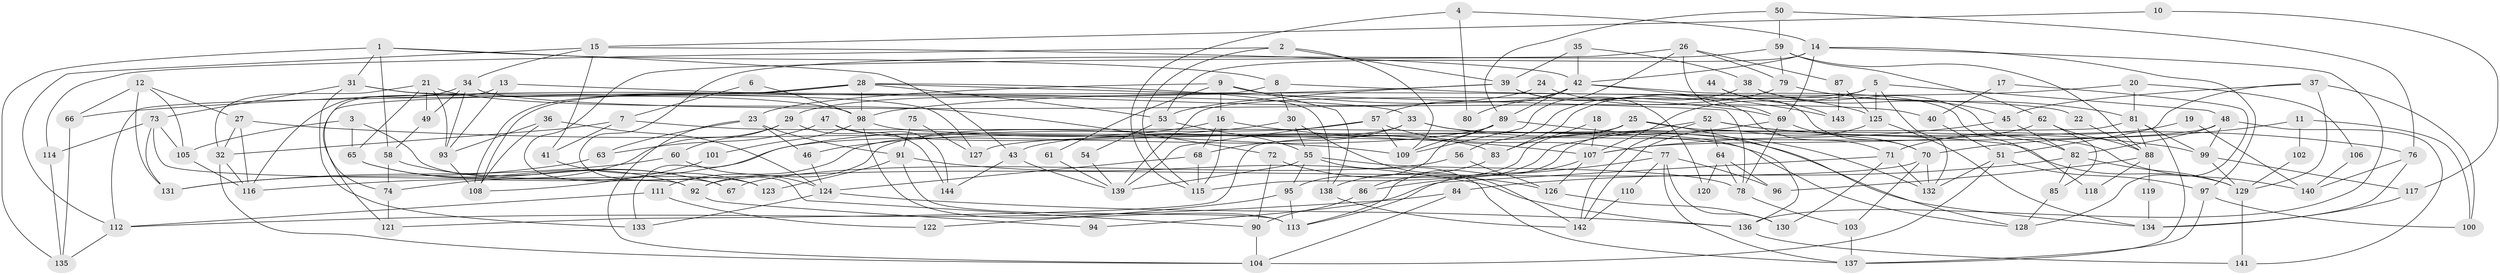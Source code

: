 // Generated by graph-tools (version 1.1) at 2025/50/03/09/25 04:50:40]
// undirected, 144 vertices, 288 edges
graph export_dot {
graph [start="1"]
  node [color=gray90,style=filled];
  1;
  2;
  3;
  4;
  5;
  6;
  7;
  8;
  9;
  10;
  11;
  12;
  13;
  14;
  15;
  16;
  17;
  18;
  19;
  20;
  21;
  22;
  23;
  24;
  25;
  26;
  27;
  28;
  29;
  30;
  31;
  32;
  33;
  34;
  35;
  36;
  37;
  38;
  39;
  40;
  41;
  42;
  43;
  44;
  45;
  46;
  47;
  48;
  49;
  50;
  51;
  52;
  53;
  54;
  55;
  56;
  57;
  58;
  59;
  60;
  61;
  62;
  63;
  64;
  65;
  66;
  67;
  68;
  69;
  70;
  71;
  72;
  73;
  74;
  75;
  76;
  77;
  78;
  79;
  80;
  81;
  82;
  83;
  84;
  85;
  86;
  87;
  88;
  89;
  90;
  91;
  92;
  93;
  94;
  95;
  96;
  97;
  98;
  99;
  100;
  101;
  102;
  103;
  104;
  105;
  106;
  107;
  108;
  109;
  110;
  111;
  112;
  113;
  114;
  115;
  116;
  117;
  118;
  119;
  120;
  121;
  122;
  123;
  124;
  125;
  126;
  127;
  128;
  129;
  130;
  131;
  132;
  133;
  134;
  135;
  136;
  137;
  138;
  139;
  140;
  141;
  142;
  143;
  144;
  1 -- 31;
  1 -- 58;
  1 -- 8;
  1 -- 43;
  1 -- 135;
  2 -- 115;
  2 -- 109;
  2 -- 39;
  2 -- 114;
  3 -- 65;
  3 -- 105;
  3 -- 123;
  4 -- 115;
  4 -- 14;
  4 -- 80;
  5 -- 107;
  5 -- 132;
  5 -- 48;
  5 -- 125;
  5 -- 139;
  6 -- 7;
  6 -- 98;
  7 -- 41;
  7 -- 32;
  7 -- 128;
  8 -- 112;
  8 -- 22;
  8 -- 30;
  9 -- 23;
  9 -- 138;
  9 -- 16;
  9 -- 61;
  9 -- 69;
  10 -- 117;
  10 -- 15;
  11 -- 100;
  11 -- 70;
  11 -- 102;
  12 -- 66;
  12 -- 27;
  12 -- 105;
  12 -- 131;
  13 -- 93;
  13 -- 33;
  13 -- 74;
  14 -- 69;
  14 -- 136;
  14 -- 42;
  14 -- 53;
  14 -- 97;
  15 -- 42;
  15 -- 112;
  15 -- 34;
  15 -- 41;
  16 -- 115;
  16 -- 68;
  16 -- 107;
  16 -- 133;
  17 -- 128;
  17 -- 40;
  18 -- 83;
  18 -- 107;
  19 -- 71;
  19 -- 140;
  20 -- 98;
  20 -- 81;
  20 -- 106;
  21 -- 32;
  21 -- 65;
  21 -- 49;
  21 -- 72;
  21 -- 93;
  22 -- 88;
  23 -- 91;
  23 -- 63;
  23 -- 46;
  23 -- 104;
  24 -- 29;
  24 -- 125;
  25 -- 128;
  25 -- 43;
  25 -- 115;
  25 -- 140;
  26 -- 67;
  26 -- 69;
  26 -- 79;
  26 -- 87;
  26 -- 109;
  27 -- 109;
  27 -- 32;
  27 -- 116;
  28 -- 53;
  28 -- 108;
  28 -- 108;
  28 -- 78;
  28 -- 98;
  28 -- 121;
  28 -- 138;
  29 -- 74;
  29 -- 60;
  29 -- 144;
  30 -- 55;
  30 -- 46;
  30 -- 142;
  31 -- 133;
  31 -- 98;
  31 -- 73;
  31 -- 127;
  32 -- 104;
  32 -- 116;
  33 -- 132;
  33 -- 136;
  33 -- 68;
  33 -- 92;
  34 -- 93;
  34 -- 40;
  34 -- 49;
  34 -- 116;
  35 -- 39;
  35 -- 42;
  35 -- 38;
  36 -- 93;
  36 -- 124;
  36 -- 108;
  37 -- 51;
  37 -- 45;
  37 -- 100;
  37 -- 129;
  38 -- 82;
  38 -- 45;
  38 -- 56;
  39 -- 53;
  39 -- 66;
  39 -- 71;
  39 -- 120;
  40 -- 51;
  41 -- 123;
  42 -- 89;
  42 -- 57;
  42 -- 80;
  42 -- 118;
  42 -- 143;
  43 -- 139;
  43 -- 144;
  44 -- 70;
  44 -- 143;
  45 -- 107;
  45 -- 82;
  46 -- 124;
  47 -- 83;
  47 -- 144;
  47 -- 63;
  48 -- 82;
  48 -- 99;
  48 -- 127;
  48 -- 141;
  49 -- 58;
  50 -- 59;
  50 -- 89;
  50 -- 76;
  51 -- 97;
  51 -- 132;
  51 -- 104;
  52 -- 142;
  52 -- 99;
  52 -- 64;
  52 -- 76;
  52 -- 86;
  53 -- 55;
  53 -- 54;
  54 -- 139;
  55 -- 78;
  55 -- 137;
  55 -- 95;
  55 -- 139;
  56 -- 126;
  56 -- 67;
  57 -- 139;
  57 -- 77;
  57 -- 109;
  57 -- 111;
  58 -- 74;
  58 -- 67;
  59 -- 62;
  59 -- 90;
  59 -- 79;
  59 -- 88;
  60 -- 124;
  60 -- 131;
  61 -- 139;
  62 -- 88;
  62 -- 107;
  62 -- 85;
  63 -- 131;
  64 -- 78;
  64 -- 96;
  64 -- 120;
  65 -- 67;
  65 -- 92;
  66 -- 135;
  68 -- 115;
  68 -- 124;
  69 -- 70;
  69 -- 78;
  69 -- 113;
  70 -- 92;
  70 -- 103;
  70 -- 132;
  71 -- 130;
  71 -- 94;
  71 -- 132;
  72 -- 90;
  72 -- 126;
  73 -- 105;
  73 -- 92;
  73 -- 114;
  73 -- 131;
  74 -- 121;
  75 -- 91;
  75 -- 127;
  76 -- 134;
  76 -- 140;
  77 -- 96;
  77 -- 86;
  77 -- 110;
  77 -- 130;
  77 -- 137;
  78 -- 103;
  79 -- 81;
  79 -- 83;
  81 -- 99;
  81 -- 88;
  81 -- 121;
  81 -- 137;
  82 -- 129;
  82 -- 84;
  82 -- 85;
  83 -- 138;
  84 -- 104;
  84 -- 112;
  85 -- 128;
  86 -- 90;
  87 -- 125;
  87 -- 143;
  88 -- 96;
  88 -- 118;
  88 -- 119;
  89 -- 109;
  89 -- 116;
  89 -- 95;
  89 -- 134;
  90 -- 104;
  91 -- 136;
  91 -- 113;
  91 -- 123;
  92 -- 94;
  93 -- 108;
  95 -- 113;
  95 -- 122;
  97 -- 137;
  97 -- 100;
  98 -- 113;
  98 -- 101;
  98 -- 129;
  99 -- 129;
  99 -- 117;
  101 -- 108;
  102 -- 129;
  103 -- 137;
  105 -- 116;
  106 -- 140;
  107 -- 113;
  107 -- 126;
  110 -- 142;
  111 -- 112;
  111 -- 122;
  112 -- 135;
  114 -- 135;
  117 -- 134;
  119 -- 134;
  124 -- 133;
  124 -- 136;
  125 -- 134;
  125 -- 142;
  126 -- 130;
  129 -- 141;
  136 -- 141;
  138 -- 142;
}
